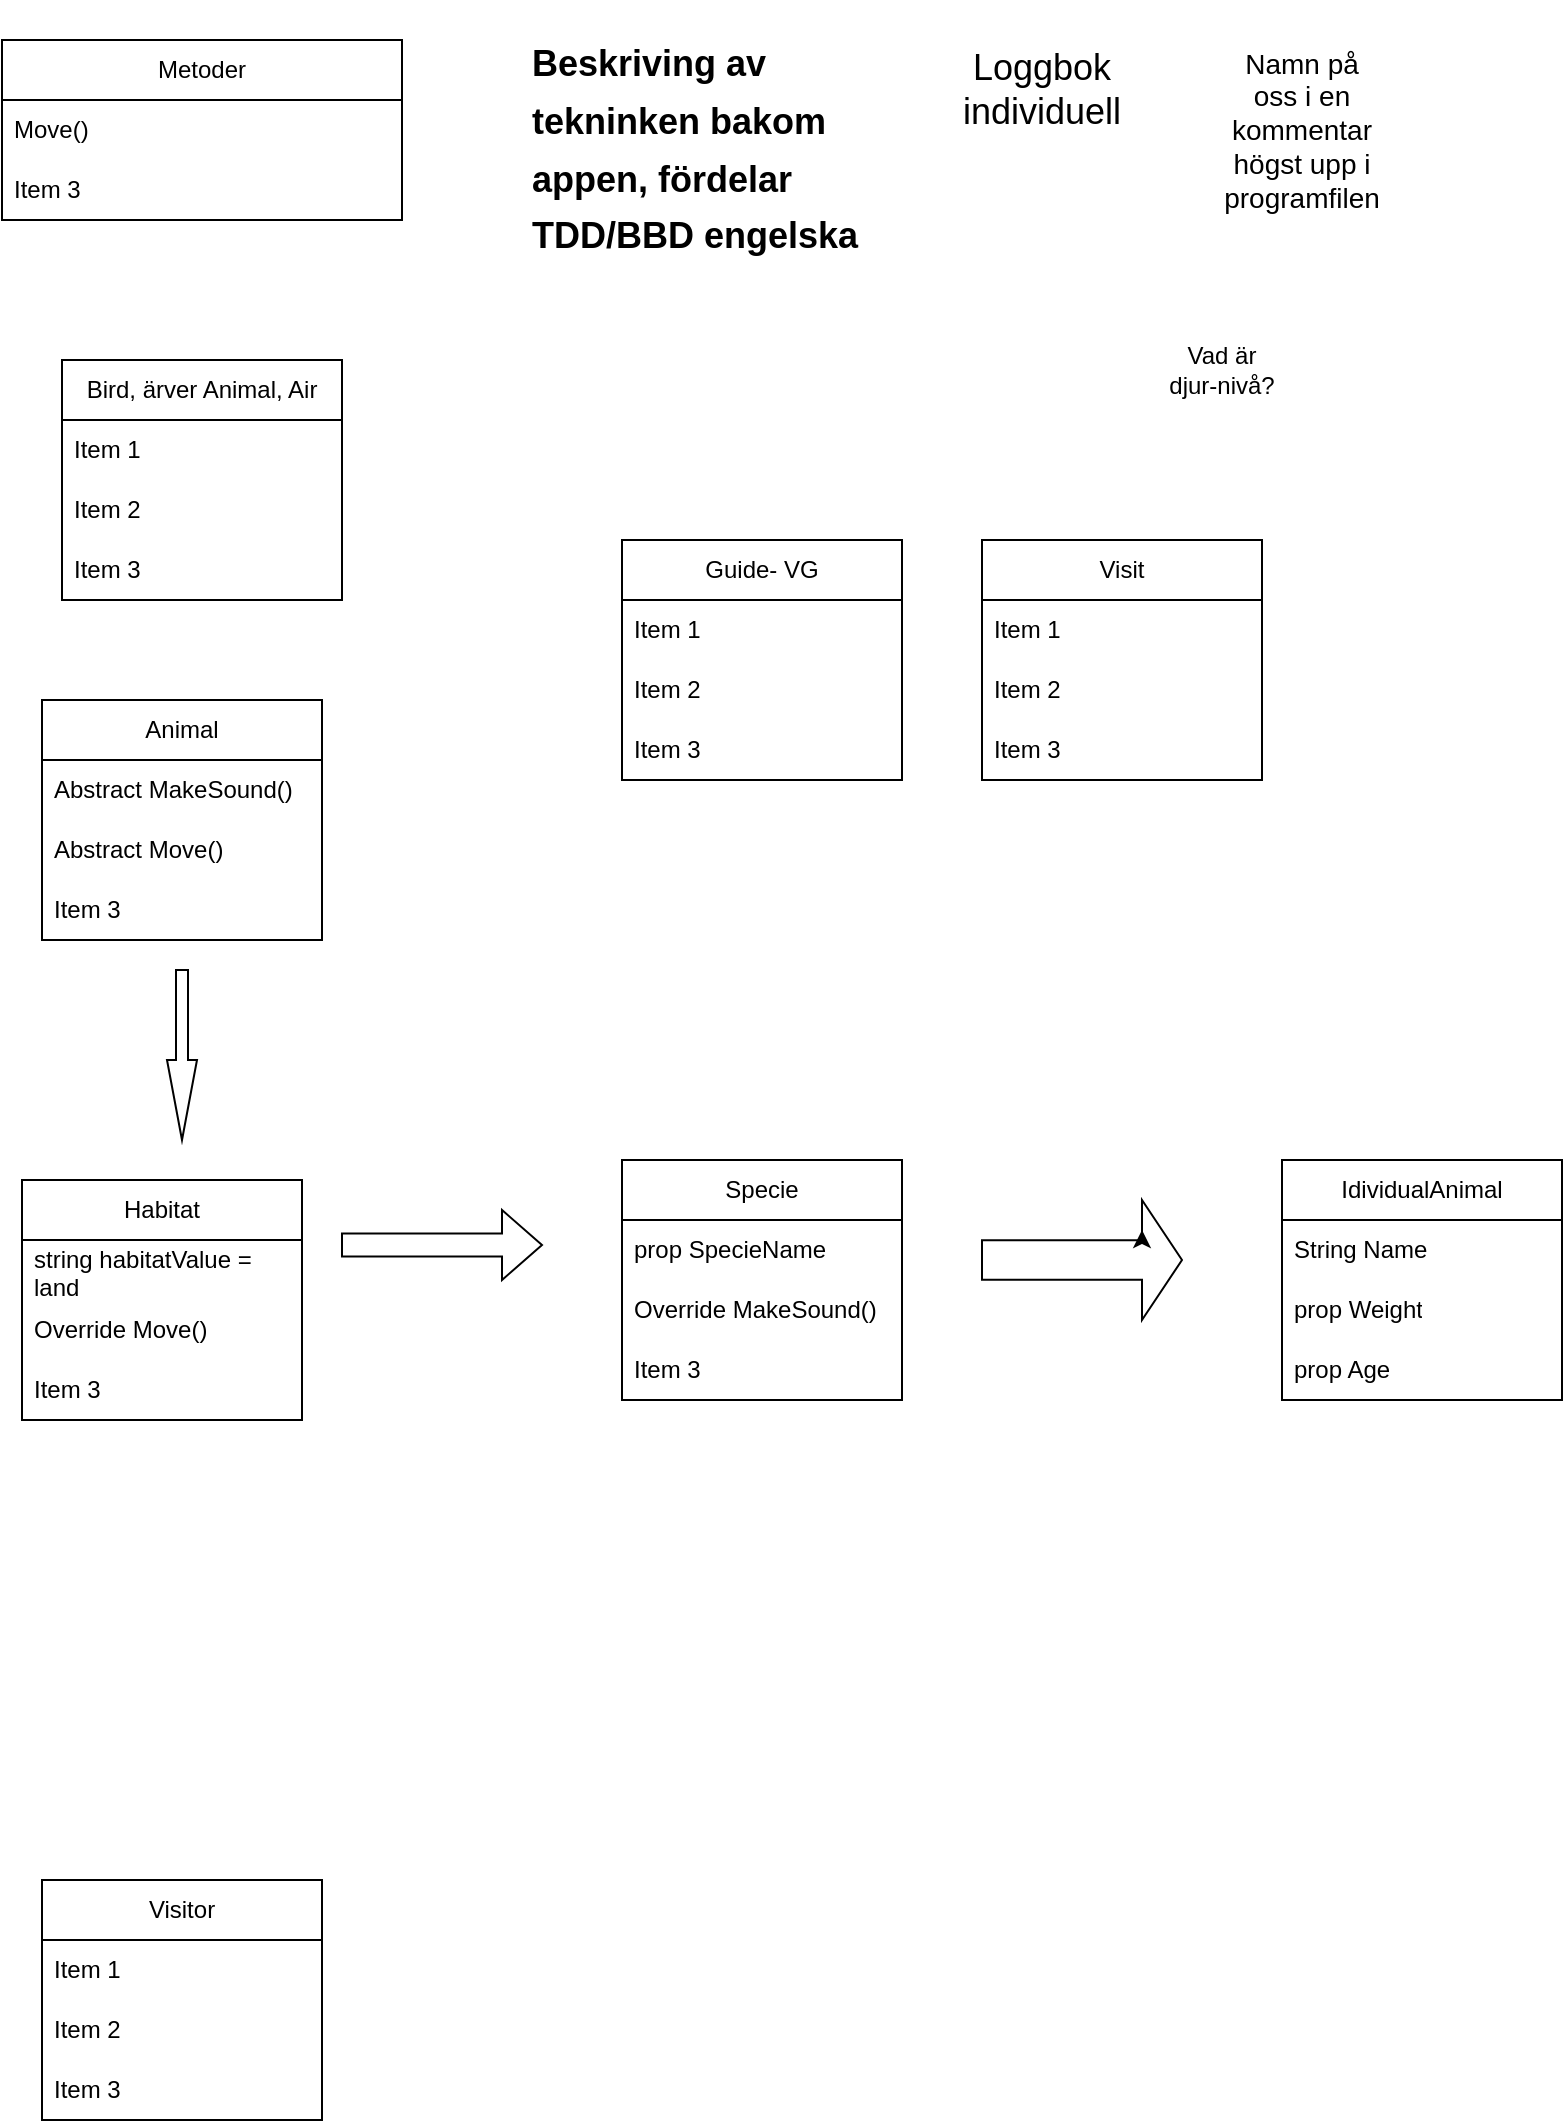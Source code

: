 <mxfile version="22.0.4" type="device">
  <diagram name="Sida-1" id="UMvZDhYF9shnBAFw9L0W">
    <mxGraphModel dx="1000" dy="646" grid="1" gridSize="10" guides="1" tooltips="1" connect="1" arrows="1" fold="1" page="1" pageScale="1" pageWidth="827" pageHeight="1169" math="0" shadow="0">
      <root>
        <mxCell id="0" />
        <mxCell id="1" parent="0" />
        <mxCell id="n87Qenw9WvL11QI8KXpU-2" value="&lt;div&gt;Metoder&lt;/div&gt;" style="swimlane;fontStyle=0;childLayout=stackLayout;horizontal=1;startSize=30;horizontalStack=0;resizeParent=1;resizeParentMax=0;resizeLast=0;collapsible=1;marginBottom=0;whiteSpace=wrap;html=1;" vertex="1" parent="1">
          <mxGeometry x="80" y="110" width="200" height="90" as="geometry" />
        </mxCell>
        <mxCell id="n87Qenw9WvL11QI8KXpU-4" value="Move()" style="text;strokeColor=none;fillColor=none;align=left;verticalAlign=middle;spacingLeft=4;spacingRight=4;overflow=hidden;points=[[0,0.5],[1,0.5]];portConstraint=eastwest;rotatable=0;whiteSpace=wrap;html=1;" vertex="1" parent="n87Qenw9WvL11QI8KXpU-2">
          <mxGeometry y="30" width="200" height="30" as="geometry" />
        </mxCell>
        <mxCell id="n87Qenw9WvL11QI8KXpU-5" value="Item 3" style="text;strokeColor=none;fillColor=none;align=left;verticalAlign=middle;spacingLeft=4;spacingRight=4;overflow=hidden;points=[[0,0.5],[1,0.5]];portConstraint=eastwest;rotatable=0;whiteSpace=wrap;html=1;" vertex="1" parent="n87Qenw9WvL11QI8KXpU-2">
          <mxGeometry y="60" width="200" height="30" as="geometry" />
        </mxCell>
        <mxCell id="n87Qenw9WvL11QI8KXpU-10" value="&lt;h1&gt;&lt;font style=&quot;font-size: 18px;&quot;&gt;Beskriving av tekninken bakom appen, fördelar TDD/BBD engelska&lt;/font&gt;&lt;br&gt;&lt;/h1&gt;&lt;p&gt;Lorem ipsum dolor sit amet, consectetur adipisicing elit, sed do eiusmod tempor incididunt ut labore et dolore magna aliqua.&lt;/p&gt;" style="text;html=1;strokeColor=none;fillColor=none;spacing=5;spacingTop=-20;whiteSpace=wrap;overflow=hidden;rounded=0;" vertex="1" parent="1">
          <mxGeometry x="340" y="100" width="190" height="120" as="geometry" />
        </mxCell>
        <mxCell id="n87Qenw9WvL11QI8KXpU-11" value="&lt;font style=&quot;font-size: 18px;&quot;&gt;Loggbok individuell&lt;/font&gt;" style="text;html=1;strokeColor=none;fillColor=none;align=center;verticalAlign=middle;whiteSpace=wrap;rounded=0;" vertex="1" parent="1">
          <mxGeometry x="570" y="120" width="60" height="30" as="geometry" />
        </mxCell>
        <mxCell id="n87Qenw9WvL11QI8KXpU-12" value="&lt;font style=&quot;font-size: 14px;&quot;&gt;Namn på oss i en kommentar högst upp i programfilen&lt;/font&gt;" style="text;html=1;strokeColor=none;fillColor=none;align=center;verticalAlign=middle;whiteSpace=wrap;rounded=0;" vertex="1" parent="1">
          <mxGeometry x="700" y="140" width="60" height="30" as="geometry" />
        </mxCell>
        <mxCell id="n87Qenw9WvL11QI8KXpU-13" value="Vad är djur-nivå?" style="text;html=1;strokeColor=none;fillColor=none;align=center;verticalAlign=middle;whiteSpace=wrap;rounded=0;" vertex="1" parent="1">
          <mxGeometry x="660" y="260" width="60" height="30" as="geometry" />
        </mxCell>
        <mxCell id="n87Qenw9WvL11QI8KXpU-14" value="Bird, ärver Animal, Air" style="swimlane;fontStyle=0;childLayout=stackLayout;horizontal=1;startSize=30;horizontalStack=0;resizeParent=1;resizeParentMax=0;resizeLast=0;collapsible=1;marginBottom=0;whiteSpace=wrap;html=1;" vertex="1" parent="1">
          <mxGeometry x="110" y="270" width="140" height="120" as="geometry" />
        </mxCell>
        <mxCell id="n87Qenw9WvL11QI8KXpU-15" value="Item 1" style="text;strokeColor=none;fillColor=none;align=left;verticalAlign=middle;spacingLeft=4;spacingRight=4;overflow=hidden;points=[[0,0.5],[1,0.5]];portConstraint=eastwest;rotatable=0;whiteSpace=wrap;html=1;" vertex="1" parent="n87Qenw9WvL11QI8KXpU-14">
          <mxGeometry y="30" width="140" height="30" as="geometry" />
        </mxCell>
        <mxCell id="n87Qenw9WvL11QI8KXpU-16" value="Item 2" style="text;strokeColor=none;fillColor=none;align=left;verticalAlign=middle;spacingLeft=4;spacingRight=4;overflow=hidden;points=[[0,0.5],[1,0.5]];portConstraint=eastwest;rotatable=0;whiteSpace=wrap;html=1;" vertex="1" parent="n87Qenw9WvL11QI8KXpU-14">
          <mxGeometry y="60" width="140" height="30" as="geometry" />
        </mxCell>
        <mxCell id="n87Qenw9WvL11QI8KXpU-17" value="Item 3" style="text;strokeColor=none;fillColor=none;align=left;verticalAlign=middle;spacingLeft=4;spacingRight=4;overflow=hidden;points=[[0,0.5],[1,0.5]];portConstraint=eastwest;rotatable=0;whiteSpace=wrap;html=1;" vertex="1" parent="n87Qenw9WvL11QI8KXpU-14">
          <mxGeometry y="90" width="140" height="30" as="geometry" />
        </mxCell>
        <mxCell id="n87Qenw9WvL11QI8KXpU-18" value="Animal" style="swimlane;fontStyle=0;childLayout=stackLayout;horizontal=1;startSize=30;horizontalStack=0;resizeParent=1;resizeParentMax=0;resizeLast=0;collapsible=1;marginBottom=0;whiteSpace=wrap;html=1;" vertex="1" parent="1">
          <mxGeometry x="100" y="440" width="140" height="120" as="geometry" />
        </mxCell>
        <mxCell id="n87Qenw9WvL11QI8KXpU-19" value="Abstract MakeSound()" style="text;strokeColor=none;fillColor=none;align=left;verticalAlign=middle;spacingLeft=4;spacingRight=4;overflow=hidden;points=[[0,0.5],[1,0.5]];portConstraint=eastwest;rotatable=0;whiteSpace=wrap;html=1;" vertex="1" parent="n87Qenw9WvL11QI8KXpU-18">
          <mxGeometry y="30" width="140" height="30" as="geometry" />
        </mxCell>
        <mxCell id="n87Qenw9WvL11QI8KXpU-20" value="Abstract Move()" style="text;strokeColor=none;fillColor=none;align=left;verticalAlign=middle;spacingLeft=4;spacingRight=4;overflow=hidden;points=[[0,0.5],[1,0.5]];portConstraint=eastwest;rotatable=0;whiteSpace=wrap;html=1;" vertex="1" parent="n87Qenw9WvL11QI8KXpU-18">
          <mxGeometry y="60" width="140" height="30" as="geometry" />
        </mxCell>
        <mxCell id="n87Qenw9WvL11QI8KXpU-21" value="Item 3" style="text;strokeColor=none;fillColor=none;align=left;verticalAlign=middle;spacingLeft=4;spacingRight=4;overflow=hidden;points=[[0,0.5],[1,0.5]];portConstraint=eastwest;rotatable=0;whiteSpace=wrap;html=1;" vertex="1" parent="n87Qenw9WvL11QI8KXpU-18">
          <mxGeometry y="90" width="140" height="30" as="geometry" />
        </mxCell>
        <mxCell id="n87Qenw9WvL11QI8KXpU-22" value="Visitor" style="swimlane;fontStyle=0;childLayout=stackLayout;horizontal=1;startSize=30;horizontalStack=0;resizeParent=1;resizeParentMax=0;resizeLast=0;collapsible=1;marginBottom=0;whiteSpace=wrap;html=1;" vertex="1" parent="1">
          <mxGeometry x="100" y="1030" width="140" height="120" as="geometry" />
        </mxCell>
        <mxCell id="n87Qenw9WvL11QI8KXpU-23" value="Item 1" style="text;strokeColor=none;fillColor=none;align=left;verticalAlign=middle;spacingLeft=4;spacingRight=4;overflow=hidden;points=[[0,0.5],[1,0.5]];portConstraint=eastwest;rotatable=0;whiteSpace=wrap;html=1;" vertex="1" parent="n87Qenw9WvL11QI8KXpU-22">
          <mxGeometry y="30" width="140" height="30" as="geometry" />
        </mxCell>
        <mxCell id="n87Qenw9WvL11QI8KXpU-24" value="Item 2" style="text;strokeColor=none;fillColor=none;align=left;verticalAlign=middle;spacingLeft=4;spacingRight=4;overflow=hidden;points=[[0,0.5],[1,0.5]];portConstraint=eastwest;rotatable=0;whiteSpace=wrap;html=1;" vertex="1" parent="n87Qenw9WvL11QI8KXpU-22">
          <mxGeometry y="60" width="140" height="30" as="geometry" />
        </mxCell>
        <mxCell id="n87Qenw9WvL11QI8KXpU-25" value="Item 3" style="text;strokeColor=none;fillColor=none;align=left;verticalAlign=middle;spacingLeft=4;spacingRight=4;overflow=hidden;points=[[0,0.5],[1,0.5]];portConstraint=eastwest;rotatable=0;whiteSpace=wrap;html=1;" vertex="1" parent="n87Qenw9WvL11QI8KXpU-22">
          <mxGeometry y="90" width="140" height="30" as="geometry" />
        </mxCell>
        <mxCell id="n87Qenw9WvL11QI8KXpU-26" value="Guide- VG" style="swimlane;fontStyle=0;childLayout=stackLayout;horizontal=1;startSize=30;horizontalStack=0;resizeParent=1;resizeParentMax=0;resizeLast=0;collapsible=1;marginBottom=0;whiteSpace=wrap;html=1;" vertex="1" parent="1">
          <mxGeometry x="390" y="360" width="140" height="120" as="geometry" />
        </mxCell>
        <mxCell id="n87Qenw9WvL11QI8KXpU-27" value="Item 1" style="text;strokeColor=none;fillColor=none;align=left;verticalAlign=middle;spacingLeft=4;spacingRight=4;overflow=hidden;points=[[0,0.5],[1,0.5]];portConstraint=eastwest;rotatable=0;whiteSpace=wrap;html=1;" vertex="1" parent="n87Qenw9WvL11QI8KXpU-26">
          <mxGeometry y="30" width="140" height="30" as="geometry" />
        </mxCell>
        <mxCell id="n87Qenw9WvL11QI8KXpU-28" value="Item 2" style="text;strokeColor=none;fillColor=none;align=left;verticalAlign=middle;spacingLeft=4;spacingRight=4;overflow=hidden;points=[[0,0.5],[1,0.5]];portConstraint=eastwest;rotatable=0;whiteSpace=wrap;html=1;" vertex="1" parent="n87Qenw9WvL11QI8KXpU-26">
          <mxGeometry y="60" width="140" height="30" as="geometry" />
        </mxCell>
        <mxCell id="n87Qenw9WvL11QI8KXpU-29" value="Item 3" style="text;strokeColor=none;fillColor=none;align=left;verticalAlign=middle;spacingLeft=4;spacingRight=4;overflow=hidden;points=[[0,0.5],[1,0.5]];portConstraint=eastwest;rotatable=0;whiteSpace=wrap;html=1;" vertex="1" parent="n87Qenw9WvL11QI8KXpU-26">
          <mxGeometry y="90" width="140" height="30" as="geometry" />
        </mxCell>
        <mxCell id="n87Qenw9WvL11QI8KXpU-30" value="Visit" style="swimlane;fontStyle=0;childLayout=stackLayout;horizontal=1;startSize=30;horizontalStack=0;resizeParent=1;resizeParentMax=0;resizeLast=0;collapsible=1;marginBottom=0;whiteSpace=wrap;html=1;" vertex="1" parent="1">
          <mxGeometry x="570" y="360" width="140" height="120" as="geometry" />
        </mxCell>
        <mxCell id="n87Qenw9WvL11QI8KXpU-31" value="Item 1" style="text;strokeColor=none;fillColor=none;align=left;verticalAlign=middle;spacingLeft=4;spacingRight=4;overflow=hidden;points=[[0,0.5],[1,0.5]];portConstraint=eastwest;rotatable=0;whiteSpace=wrap;html=1;" vertex="1" parent="n87Qenw9WvL11QI8KXpU-30">
          <mxGeometry y="30" width="140" height="30" as="geometry" />
        </mxCell>
        <mxCell id="n87Qenw9WvL11QI8KXpU-32" value="Item 2" style="text;strokeColor=none;fillColor=none;align=left;verticalAlign=middle;spacingLeft=4;spacingRight=4;overflow=hidden;points=[[0,0.5],[1,0.5]];portConstraint=eastwest;rotatable=0;whiteSpace=wrap;html=1;" vertex="1" parent="n87Qenw9WvL11QI8KXpU-30">
          <mxGeometry y="60" width="140" height="30" as="geometry" />
        </mxCell>
        <mxCell id="n87Qenw9WvL11QI8KXpU-33" value="Item 3" style="text;strokeColor=none;fillColor=none;align=left;verticalAlign=middle;spacingLeft=4;spacingRight=4;overflow=hidden;points=[[0,0.5],[1,0.5]];portConstraint=eastwest;rotatable=0;whiteSpace=wrap;html=1;" vertex="1" parent="n87Qenw9WvL11QI8KXpU-30">
          <mxGeometry y="90" width="140" height="30" as="geometry" />
        </mxCell>
        <mxCell id="n87Qenw9WvL11QI8KXpU-34" value="Specie" style="swimlane;fontStyle=0;childLayout=stackLayout;horizontal=1;startSize=30;horizontalStack=0;resizeParent=1;resizeParentMax=0;resizeLast=0;collapsible=1;marginBottom=0;whiteSpace=wrap;html=1;" vertex="1" parent="1">
          <mxGeometry x="390" y="670" width="140" height="120" as="geometry" />
        </mxCell>
        <mxCell id="n87Qenw9WvL11QI8KXpU-35" value="prop SpecieName" style="text;strokeColor=none;fillColor=none;align=left;verticalAlign=middle;spacingLeft=4;spacingRight=4;overflow=hidden;points=[[0,0.5],[1,0.5]];portConstraint=eastwest;rotatable=0;whiteSpace=wrap;html=1;" vertex="1" parent="n87Qenw9WvL11QI8KXpU-34">
          <mxGeometry y="30" width="140" height="30" as="geometry" />
        </mxCell>
        <mxCell id="n87Qenw9WvL11QI8KXpU-36" value="Override MakeSound()" style="text;strokeColor=none;fillColor=none;align=left;verticalAlign=middle;spacingLeft=4;spacingRight=4;overflow=hidden;points=[[0,0.5],[1,0.5]];portConstraint=eastwest;rotatable=0;whiteSpace=wrap;html=1;" vertex="1" parent="n87Qenw9WvL11QI8KXpU-34">
          <mxGeometry y="60" width="140" height="30" as="geometry" />
        </mxCell>
        <mxCell id="n87Qenw9WvL11QI8KXpU-37" value="Item 3" style="text;strokeColor=none;fillColor=none;align=left;verticalAlign=middle;spacingLeft=4;spacingRight=4;overflow=hidden;points=[[0,0.5],[1,0.5]];portConstraint=eastwest;rotatable=0;whiteSpace=wrap;html=1;" vertex="1" parent="n87Qenw9WvL11QI8KXpU-34">
          <mxGeometry y="90" width="140" height="30" as="geometry" />
        </mxCell>
        <mxCell id="n87Qenw9WvL11QI8KXpU-38" value="Habitat" style="swimlane;fontStyle=0;childLayout=stackLayout;horizontal=1;startSize=30;horizontalStack=0;resizeParent=1;resizeParentMax=0;resizeLast=0;collapsible=1;marginBottom=0;whiteSpace=wrap;html=1;" vertex="1" parent="1">
          <mxGeometry x="90" y="680" width="140" height="120" as="geometry" />
        </mxCell>
        <mxCell id="n87Qenw9WvL11QI8KXpU-39" value="string habitatValue = land" style="text;strokeColor=none;fillColor=none;align=left;verticalAlign=middle;spacingLeft=4;spacingRight=4;overflow=hidden;points=[[0,0.5],[1,0.5]];portConstraint=eastwest;rotatable=0;whiteSpace=wrap;html=1;" vertex="1" parent="n87Qenw9WvL11QI8KXpU-38">
          <mxGeometry y="30" width="140" height="30" as="geometry" />
        </mxCell>
        <mxCell id="n87Qenw9WvL11QI8KXpU-40" value="Override Move()" style="text;strokeColor=none;fillColor=none;align=left;verticalAlign=middle;spacingLeft=4;spacingRight=4;overflow=hidden;points=[[0,0.5],[1,0.5]];portConstraint=eastwest;rotatable=0;whiteSpace=wrap;html=1;" vertex="1" parent="n87Qenw9WvL11QI8KXpU-38">
          <mxGeometry y="60" width="140" height="30" as="geometry" />
        </mxCell>
        <mxCell id="n87Qenw9WvL11QI8KXpU-41" value="Item 3" style="text;strokeColor=none;fillColor=none;align=left;verticalAlign=middle;spacingLeft=4;spacingRight=4;overflow=hidden;points=[[0,0.5],[1,0.5]];portConstraint=eastwest;rotatable=0;whiteSpace=wrap;html=1;" vertex="1" parent="n87Qenw9WvL11QI8KXpU-38">
          <mxGeometry y="90" width="140" height="30" as="geometry" />
        </mxCell>
        <mxCell id="n87Qenw9WvL11QI8KXpU-42" value="IdividualAnimal" style="swimlane;fontStyle=0;childLayout=stackLayout;horizontal=1;startSize=30;horizontalStack=0;resizeParent=1;resizeParentMax=0;resizeLast=0;collapsible=1;marginBottom=0;whiteSpace=wrap;html=1;" vertex="1" parent="1">
          <mxGeometry x="720" y="670" width="140" height="120" as="geometry" />
        </mxCell>
        <mxCell id="n87Qenw9WvL11QI8KXpU-43" value="String Name" style="text;strokeColor=none;fillColor=none;align=left;verticalAlign=middle;spacingLeft=4;spacingRight=4;overflow=hidden;points=[[0,0.5],[1,0.5]];portConstraint=eastwest;rotatable=0;whiteSpace=wrap;html=1;" vertex="1" parent="n87Qenw9WvL11QI8KXpU-42">
          <mxGeometry y="30" width="140" height="30" as="geometry" />
        </mxCell>
        <mxCell id="n87Qenw9WvL11QI8KXpU-44" value="prop Weight" style="text;strokeColor=none;fillColor=none;align=left;verticalAlign=middle;spacingLeft=4;spacingRight=4;overflow=hidden;points=[[0,0.5],[1,0.5]];portConstraint=eastwest;rotatable=0;whiteSpace=wrap;html=1;" vertex="1" parent="n87Qenw9WvL11QI8KXpU-42">
          <mxGeometry y="60" width="140" height="30" as="geometry" />
        </mxCell>
        <mxCell id="n87Qenw9WvL11QI8KXpU-45" value="prop Age" style="text;strokeColor=none;fillColor=none;align=left;verticalAlign=middle;spacingLeft=4;spacingRight=4;overflow=hidden;points=[[0,0.5],[1,0.5]];portConstraint=eastwest;rotatable=0;whiteSpace=wrap;html=1;" vertex="1" parent="n87Qenw9WvL11QI8KXpU-42">
          <mxGeometry y="90" width="140" height="30" as="geometry" />
        </mxCell>
        <mxCell id="n87Qenw9WvL11QI8KXpU-48" value="" style="html=1;shadow=0;dashed=0;align=center;verticalAlign=middle;shape=mxgraph.arrows2.arrow;dy=0.6;dx=40;direction=south;notch=0;" vertex="1" parent="1">
          <mxGeometry x="162.5" y="575" width="15" height="85" as="geometry" />
        </mxCell>
        <mxCell id="n87Qenw9WvL11QI8KXpU-49" value="" style="html=1;shadow=0;dashed=0;align=center;verticalAlign=middle;shape=mxgraph.arrows2.arrow;dy=0.67;dx=20;notch=0;" vertex="1" parent="1">
          <mxGeometry x="250" y="695" width="100" height="35" as="geometry" />
        </mxCell>
        <mxCell id="n87Qenw9WvL11QI8KXpU-51" value="" style="html=1;shadow=0;dashed=0;align=center;verticalAlign=middle;shape=mxgraph.arrows2.arrow;dy=0.67;dx=20;notch=0;" vertex="1" parent="1">
          <mxGeometry x="570" y="690" width="100" height="60" as="geometry" />
        </mxCell>
        <mxCell id="n87Qenw9WvL11QI8KXpU-52" style="edgeStyle=orthogonalEdgeStyle;rounded=0;orthogonalLoop=1;jettySize=auto;html=1;exitX=0;exitY=0;exitDx=80;exitDy=20.1;exitPerimeter=0;entryX=0.8;entryY=0.25;entryDx=0;entryDy=0;entryPerimeter=0;" edge="1" parent="1" source="n87Qenw9WvL11QI8KXpU-51" target="n87Qenw9WvL11QI8KXpU-51">
          <mxGeometry relative="1" as="geometry" />
        </mxCell>
      </root>
    </mxGraphModel>
  </diagram>
</mxfile>
